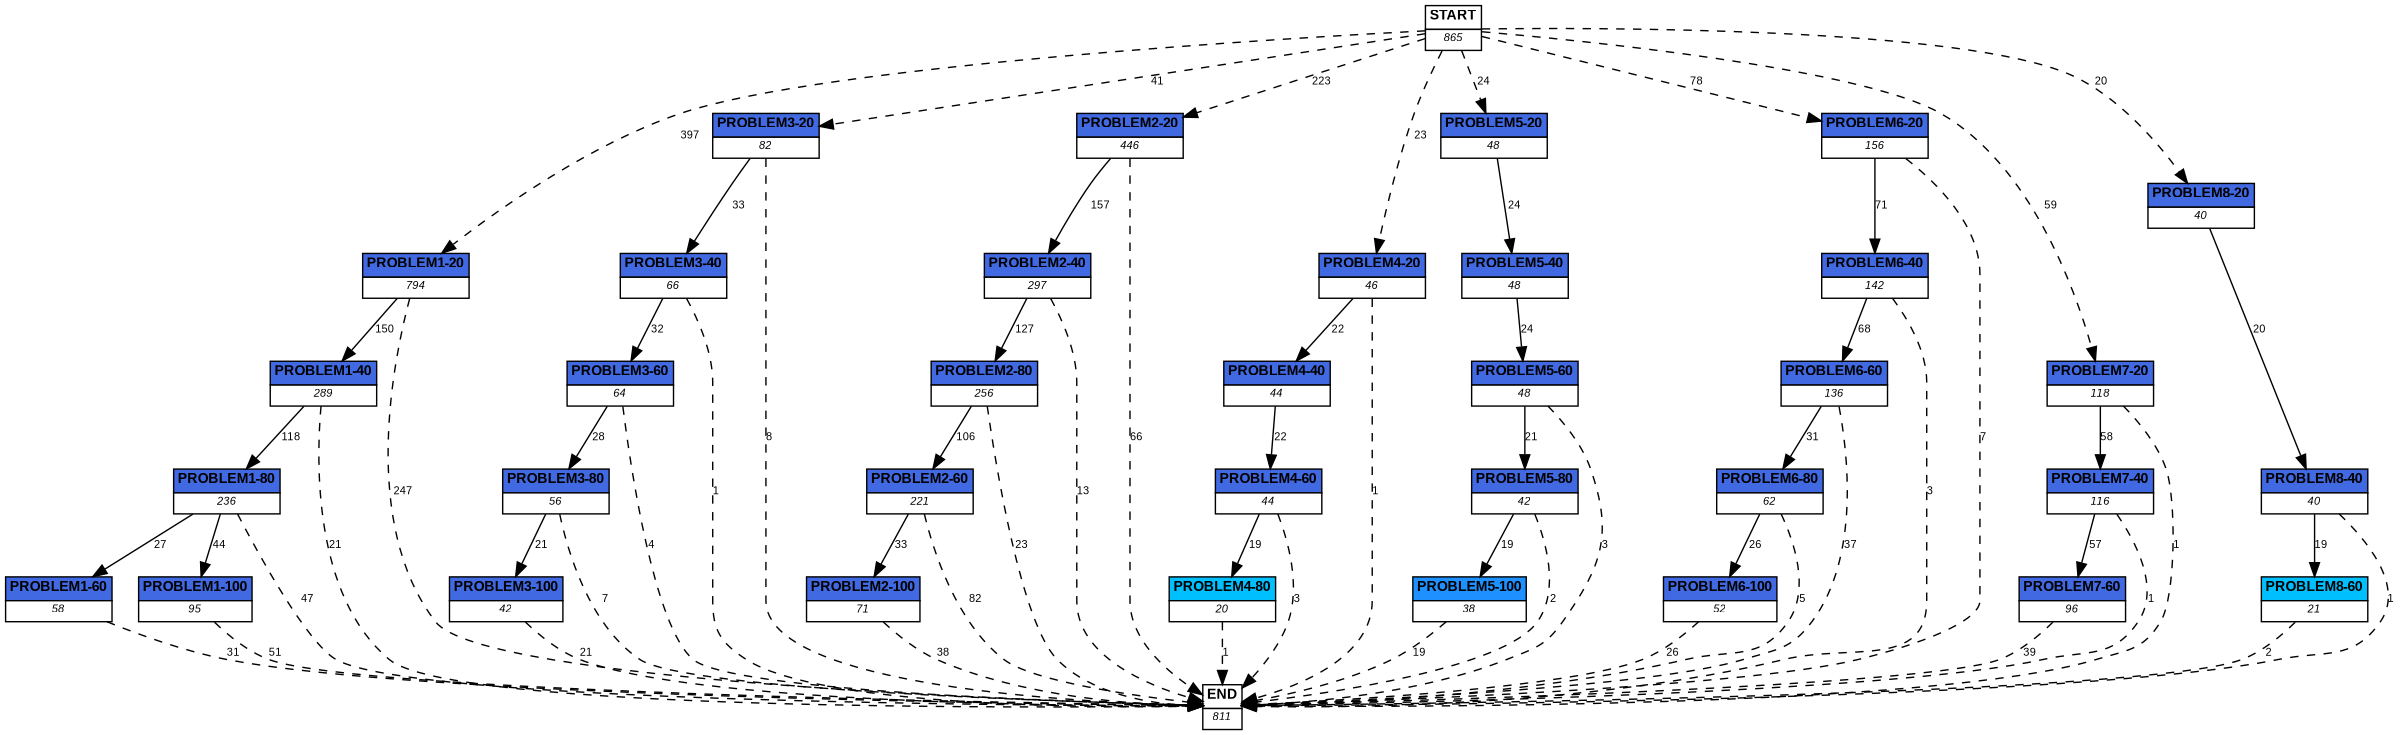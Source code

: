 digraph graphname {
	dpi = 150
	size="16,11!";
	margin = 0;
"PROBLEM1-20" [shape=plain, label=<<table border="0" cellborder="1" cellspacing="0"><tr><td bgcolor="royalblue"><FONT face="Arial" POINT-SIZE="10"><b>PROBLEM1-20</b></FONT></td></tr><tr><td bgcolor="white"><FONT face="Arial" POINT-SIZE="8"><i>794</i></FONT></td></tr></table>>]
"PROBLEM1-40" [shape=plain, label=<<table border="0" cellborder="1" cellspacing="0"><tr><td bgcolor="royalblue"><FONT face="Arial" POINT-SIZE="10"><b>PROBLEM1-40</b></FONT></td></tr><tr><td bgcolor="white"><FONT face="Arial" POINT-SIZE="8"><i>289</i></FONT></td></tr></table>>]
"PROBLEM1-60" [shape=plain, label=<<table border="0" cellborder="1" cellspacing="0"><tr><td bgcolor="royalblue"><FONT face="Arial" POINT-SIZE="10"><b>PROBLEM1-60</b></FONT></td></tr><tr><td bgcolor="white"><FONT face="Arial" POINT-SIZE="8"><i>58</i></FONT></td></tr></table>>]
"PROBLEM1-80" [shape=plain, label=<<table border="0" cellborder="1" cellspacing="0"><tr><td bgcolor="royalblue"><FONT face="Arial" POINT-SIZE="10"><b>PROBLEM1-80</b></FONT></td></tr><tr><td bgcolor="white"><FONT face="Arial" POINT-SIZE="8"><i>236</i></FONT></td></tr></table>>]
"PROBLEM1-100" [shape=plain, label=<<table border="0" cellborder="1" cellspacing="0"><tr><td bgcolor="royalblue"><FONT face="Arial" POINT-SIZE="10"><b>PROBLEM1-100</b></FONT></td></tr><tr><td bgcolor="white"><FONT face="Arial" POINT-SIZE="8"><i>95</i></FONT></td></tr></table>>]
"PROBLEM3-20" [shape=plain, label=<<table border="0" cellborder="1" cellspacing="0"><tr><td bgcolor="royalblue"><FONT face="Arial" POINT-SIZE="10"><b>PROBLEM3-20</b></FONT></td></tr><tr><td bgcolor="white"><FONT face="Arial" POINT-SIZE="8"><i>82</i></FONT></td></tr></table>>]
"PROBLEM3-40" [shape=plain, label=<<table border="0" cellborder="1" cellspacing="0"><tr><td bgcolor="royalblue"><FONT face="Arial" POINT-SIZE="10"><b>PROBLEM3-40</b></FONT></td></tr><tr><td bgcolor="white"><FONT face="Arial" POINT-SIZE="8"><i>66</i></FONT></td></tr></table>>]
"PROBLEM2-20" [shape=plain, label=<<table border="0" cellborder="1" cellspacing="0"><tr><td bgcolor="royalblue"><FONT face="Arial" POINT-SIZE="10"><b>PROBLEM2-20</b></FONT></td></tr><tr><td bgcolor="white"><FONT face="Arial" POINT-SIZE="8"><i>446</i></FONT></td></tr></table>>]
"PROBLEM2-40" [shape=plain, label=<<table border="0" cellborder="1" cellspacing="0"><tr><td bgcolor="royalblue"><FONT face="Arial" POINT-SIZE="10"><b>PROBLEM2-40</b></FONT></td></tr><tr><td bgcolor="white"><FONT face="Arial" POINT-SIZE="8"><i>297</i></FONT></td></tr></table>>]
"PROBLEM2-80" [shape=plain, label=<<table border="0" cellborder="1" cellspacing="0"><tr><td bgcolor="royalblue"><FONT face="Arial" POINT-SIZE="10"><b>PROBLEM2-80</b></FONT></td></tr><tr><td bgcolor="white"><FONT face="Arial" POINT-SIZE="8"><i>256</i></FONT></td></tr></table>>]
"PROBLEM2-60" [shape=plain, label=<<table border="0" cellborder="1" cellspacing="0"><tr><td bgcolor="royalblue"><FONT face="Arial" POINT-SIZE="10"><b>PROBLEM2-60</b></FONT></td></tr><tr><td bgcolor="white"><FONT face="Arial" POINT-SIZE="8"><i>221</i></FONT></td></tr></table>>]
"PROBLEM3-60" [shape=plain, label=<<table border="0" cellborder="1" cellspacing="0"><tr><td bgcolor="royalblue"><FONT face="Arial" POINT-SIZE="10"><b>PROBLEM3-60</b></FONT></td></tr><tr><td bgcolor="white"><FONT face="Arial" POINT-SIZE="8"><i>64</i></FONT></td></tr></table>>]
"PROBLEM3-80" [shape=plain, label=<<table border="0" cellborder="1" cellspacing="0"><tr><td bgcolor="royalblue"><FONT face="Arial" POINT-SIZE="10"><b>PROBLEM3-80</b></FONT></td></tr><tr><td bgcolor="white"><FONT face="Arial" POINT-SIZE="8"><i>56</i></FONT></td></tr></table>>]
"PROBLEM4-20" [shape=plain, label=<<table border="0" cellborder="1" cellspacing="0"><tr><td bgcolor="royalblue"><FONT face="Arial" POINT-SIZE="10"><b>PROBLEM4-20</b></FONT></td></tr><tr><td bgcolor="white"><FONT face="Arial" POINT-SIZE="8"><i>46</i></FONT></td></tr></table>>]
"PROBLEM4-40" [shape=plain, label=<<table border="0" cellborder="1" cellspacing="0"><tr><td bgcolor="royalblue"><FONT face="Arial" POINT-SIZE="10"><b>PROBLEM4-40</b></FONT></td></tr><tr><td bgcolor="white"><FONT face="Arial" POINT-SIZE="8"><i>44</i></FONT></td></tr></table>>]
"PROBLEM4-60" [shape=plain, label=<<table border="0" cellborder="1" cellspacing="0"><tr><td bgcolor="royalblue"><FONT face="Arial" POINT-SIZE="10"><b>PROBLEM4-60</b></FONT></td></tr><tr><td bgcolor="white"><FONT face="Arial" POINT-SIZE="8"><i>44</i></FONT></td></tr></table>>]
"PROBLEM4-80" [shape=plain, label=<<table border="0" cellborder="1" cellspacing="0"><tr><td bgcolor="deepskyblue"><FONT face="Arial" POINT-SIZE="10"><b>PROBLEM4-80</b></FONT></td></tr><tr><td bgcolor="white"><FONT face="Arial" POINT-SIZE="8"><i>20</i></FONT></td></tr></table>>]
"PROBLEM5-20" [shape=plain, label=<<table border="0" cellborder="1" cellspacing="0"><tr><td bgcolor="royalblue"><FONT face="Arial" POINT-SIZE="10"><b>PROBLEM5-20</b></FONT></td></tr><tr><td bgcolor="white"><FONT face="Arial" POINT-SIZE="8"><i>48</i></FONT></td></tr></table>>]
"PROBLEM5-40" [shape=plain, label=<<table border="0" cellborder="1" cellspacing="0"><tr><td bgcolor="royalblue"><FONT face="Arial" POINT-SIZE="10"><b>PROBLEM5-40</b></FONT></td></tr><tr><td bgcolor="white"><FONT face="Arial" POINT-SIZE="8"><i>48</i></FONT></td></tr></table>>]
"PROBLEM5-60" [shape=plain, label=<<table border="0" cellborder="1" cellspacing="0"><tr><td bgcolor="royalblue"><FONT face="Arial" POINT-SIZE="10"><b>PROBLEM5-60</b></FONT></td></tr><tr><td bgcolor="white"><FONT face="Arial" POINT-SIZE="8"><i>48</i></FONT></td></tr></table>>]
"PROBLEM5-80" [shape=plain, label=<<table border="0" cellborder="1" cellspacing="0"><tr><td bgcolor="royalblue"><FONT face="Arial" POINT-SIZE="10"><b>PROBLEM5-80</b></FONT></td></tr><tr><td bgcolor="white"><FONT face="Arial" POINT-SIZE="8"><i>42</i></FONT></td></tr></table>>]
"PROBLEM6-20" [shape=plain, label=<<table border="0" cellborder="1" cellspacing="0"><tr><td bgcolor="royalblue"><FONT face="Arial" POINT-SIZE="10"><b>PROBLEM6-20</b></FONT></td></tr><tr><td bgcolor="white"><FONT face="Arial" POINT-SIZE="8"><i>156</i></FONT></td></tr></table>>]
"PROBLEM6-40" [shape=plain, label=<<table border="0" cellborder="1" cellspacing="0"><tr><td bgcolor="royalblue"><FONT face="Arial" POINT-SIZE="10"><b>PROBLEM6-40</b></FONT></td></tr><tr><td bgcolor="white"><FONT face="Arial" POINT-SIZE="8"><i>142</i></FONT></td></tr></table>>]
"PROBLEM6-60" [shape=plain, label=<<table border="0" cellborder="1" cellspacing="0"><tr><td bgcolor="royalblue"><FONT face="Arial" POINT-SIZE="10"><b>PROBLEM6-60</b></FONT></td></tr><tr><td bgcolor="white"><FONT face="Arial" POINT-SIZE="8"><i>136</i></FONT></td></tr></table>>]
"PROBLEM6-80" [shape=plain, label=<<table border="0" cellborder="1" cellspacing="0"><tr><td bgcolor="royalblue"><FONT face="Arial" POINT-SIZE="10"><b>PROBLEM6-80</b></FONT></td></tr><tr><td bgcolor="white"><FONT face="Arial" POINT-SIZE="8"><i>62</i></FONT></td></tr></table>>]
"PROBLEM7-20" [shape=plain, label=<<table border="0" cellborder="1" cellspacing="0"><tr><td bgcolor="royalblue"><FONT face="Arial" POINT-SIZE="10"><b>PROBLEM7-20</b></FONT></td></tr><tr><td bgcolor="white"><FONT face="Arial" POINT-SIZE="8"><i>118</i></FONT></td></tr></table>>]
"PROBLEM7-40" [shape=plain, label=<<table border="0" cellborder="1" cellspacing="0"><tr><td bgcolor="royalblue"><FONT face="Arial" POINT-SIZE="10"><b>PROBLEM7-40</b></FONT></td></tr><tr><td bgcolor="white"><FONT face="Arial" POINT-SIZE="8"><i>116</i></FONT></td></tr></table>>]
"PROBLEM7-60" [shape=plain, label=<<table border="0" cellborder="1" cellspacing="0"><tr><td bgcolor="royalblue"><FONT face="Arial" POINT-SIZE="10"><b>PROBLEM7-60</b></FONT></td></tr><tr><td bgcolor="white"><FONT face="Arial" POINT-SIZE="8"><i>96</i></FONT></td></tr></table>>]
"PROBLEM8-20" [shape=plain, label=<<table border="0" cellborder="1" cellspacing="0"><tr><td bgcolor="royalblue"><FONT face="Arial" POINT-SIZE="10"><b>PROBLEM8-20</b></FONT></td></tr><tr><td bgcolor="white"><FONT face="Arial" POINT-SIZE="8"><i>40</i></FONT></td></tr></table>>]
"PROBLEM8-40" [shape=plain, label=<<table border="0" cellborder="1" cellspacing="0"><tr><td bgcolor="royalblue"><FONT face="Arial" POINT-SIZE="10"><b>PROBLEM8-40</b></FONT></td></tr><tr><td bgcolor="white"><FONT face="Arial" POINT-SIZE="8"><i>40</i></FONT></td></tr></table>>]
"PROBLEM8-60" [shape=plain, label=<<table border="0" cellborder="1" cellspacing="0"><tr><td bgcolor="deepskyblue"><FONT face="Arial" POINT-SIZE="10"><b>PROBLEM8-60</b></FONT></td></tr><tr><td bgcolor="white"><FONT face="Arial" POINT-SIZE="8"><i>21</i></FONT></td></tr></table>>]
"PROBLEM2-100" [shape=plain, label=<<table border="0" cellborder="1" cellspacing="0"><tr><td bgcolor="royalblue"><FONT face="Arial" POINT-SIZE="10"><b>PROBLEM2-100</b></FONT></td></tr><tr><td bgcolor="white"><FONT face="Arial" POINT-SIZE="8"><i>71</i></FONT></td></tr></table>>]
"PROBLEM3-100" [shape=plain, label=<<table border="0" cellborder="1" cellspacing="0"><tr><td bgcolor="royalblue"><FONT face="Arial" POINT-SIZE="10"><b>PROBLEM3-100</b></FONT></td></tr><tr><td bgcolor="white"><FONT face="Arial" POINT-SIZE="8"><i>42</i></FONT></td></tr></table>>]
"PROBLEM5-100" [shape=plain, label=<<table border="0" cellborder="1" cellspacing="0"><tr><td bgcolor="dodgerblue"><FONT face="Arial" POINT-SIZE="10"><b>PROBLEM5-100</b></FONT></td></tr><tr><td bgcolor="white"><FONT face="Arial" POINT-SIZE="8"><i>38</i></FONT></td></tr></table>>]
"PROBLEM6-100" [shape=plain, label=<<table border="0" cellborder="1" cellspacing="0"><tr><td bgcolor="royalblue"><FONT face="Arial" POINT-SIZE="10"><b>PROBLEM6-100</b></FONT></td></tr><tr><td bgcolor="white"><FONT face="Arial" POINT-SIZE="8"><i>52</i></FONT></td></tr></table>>]
"START" [shape=plain, label=<<table border="0" cellborder="1" cellspacing="0"><tr><td bgcolor="white"><FONT face="Arial" POINT-SIZE="10"><b>START</b></FONT></td></tr><tr><td bgcolor="white"><FONT face="Arial" POINT-SIZE="8"><i>865</i></FONT></td></tr></table>>]
"END" [shape=plain, label=<<table border="0" cellborder="1" cellspacing="0"><tr><td bgcolor="white"><FONT face="Arial" POINT-SIZE="10"><b>END</b></FONT></td></tr><tr><td bgcolor="white"><FONT face="Arial" POINT-SIZE="8"><i>811</i></FONT></td></tr></table>>]
"PROBLEM1-20" -> "PROBLEM1-40" [ label ="150" labelfloat=false fontname="Arial" fontsize=8]
"PROBLEM1-20" -> "END" [ style = dashed label ="247" labelfloat=false fontname="Arial" fontsize=8]
"PROBLEM1-40" -> "PROBLEM1-80" [ label ="118" labelfloat=false fontname="Arial" fontsize=8]
"PROBLEM1-40" -> "END" [ style = dashed label ="21" labelfloat=false fontname="Arial" fontsize=8]
"PROBLEM1-60" -> "END" [ style = dashed label ="31" labelfloat=false fontname="Arial" fontsize=8]
"PROBLEM1-80" -> "PROBLEM1-60" [ label ="27" labelfloat=false fontname="Arial" fontsize=8]
"PROBLEM1-80" -> "PROBLEM1-100" [ label ="44" labelfloat=false fontname="Arial" fontsize=8]
"PROBLEM1-80" -> "END" [ style = dashed label ="47" labelfloat=false fontname="Arial" fontsize=8]
"PROBLEM1-100" -> "END" [ style = dashed label ="51" labelfloat=false fontname="Arial" fontsize=8]
"PROBLEM3-20" -> "PROBLEM3-40" [ label ="33" labelfloat=false fontname="Arial" fontsize=8]
"PROBLEM3-20" -> "END" [ style = dashed label ="8" labelfloat=false fontname="Arial" fontsize=8]
"PROBLEM3-40" -> "PROBLEM3-60" [ label ="32" labelfloat=false fontname="Arial" fontsize=8]
"PROBLEM3-40" -> "END" [ style = dashed label ="1" labelfloat=false fontname="Arial" fontsize=8]
"PROBLEM2-20" -> "PROBLEM2-40" [ label ="157" labelfloat=false fontname="Arial" fontsize=8]
"PROBLEM2-20" -> "END" [ style = dashed label ="66" labelfloat=false fontname="Arial" fontsize=8]
"PROBLEM2-40" -> "PROBLEM2-80" [ label ="127" labelfloat=false fontname="Arial" fontsize=8]
"PROBLEM2-40" -> "END" [ style = dashed label ="13" labelfloat=false fontname="Arial" fontsize=8]
"PROBLEM2-80" -> "PROBLEM2-60" [ label ="106" labelfloat=false fontname="Arial" fontsize=8]
"PROBLEM2-80" -> "END" [ style = dashed label ="23" labelfloat=false fontname="Arial" fontsize=8]
"PROBLEM2-60" -> "PROBLEM2-100" [ label ="33" labelfloat=false fontname="Arial" fontsize=8]
"PROBLEM2-60" -> "END" [ style = dashed label ="82" labelfloat=false fontname="Arial" fontsize=8]
"PROBLEM3-60" -> "PROBLEM3-80" [ label ="28" labelfloat=false fontname="Arial" fontsize=8]
"PROBLEM3-60" -> "END" [ style = dashed label ="4" labelfloat=false fontname="Arial" fontsize=8]
"PROBLEM3-80" -> "PROBLEM3-100" [ label ="21" labelfloat=false fontname="Arial" fontsize=8]
"PROBLEM3-80" -> "END" [ style = dashed label ="7" labelfloat=false fontname="Arial" fontsize=8]
"PROBLEM4-20" -> "PROBLEM4-40" [ label ="22" labelfloat=false fontname="Arial" fontsize=8]
"PROBLEM4-20" -> "END" [ style = dashed label ="1" labelfloat=false fontname="Arial" fontsize=8]
"PROBLEM4-40" -> "PROBLEM4-60" [ label ="22" labelfloat=false fontname="Arial" fontsize=8]
"PROBLEM4-60" -> "PROBLEM4-80" [ label ="19" labelfloat=false fontname="Arial" fontsize=8]
"PROBLEM4-60" -> "END" [ style = dashed label ="3" labelfloat=false fontname="Arial" fontsize=8]
"PROBLEM4-80" -> "END" [ style = dashed label ="1" labelfloat=false fontname="Arial" fontsize=8]
"PROBLEM5-20" -> "PROBLEM5-40" [ label ="24" labelfloat=false fontname="Arial" fontsize=8]
"PROBLEM5-40" -> "PROBLEM5-60" [ label ="24" labelfloat=false fontname="Arial" fontsize=8]
"PROBLEM5-60" -> "PROBLEM5-80" [ label ="21" labelfloat=false fontname="Arial" fontsize=8]
"PROBLEM5-60" -> "END" [ style = dashed label ="3" labelfloat=false fontname="Arial" fontsize=8]
"PROBLEM5-80" -> "PROBLEM5-100" [ label ="19" labelfloat=false fontname="Arial" fontsize=8]
"PROBLEM5-80" -> "END" [ style = dashed label ="2" labelfloat=false fontname="Arial" fontsize=8]
"PROBLEM6-20" -> "PROBLEM6-40" [ label ="71" labelfloat=false fontname="Arial" fontsize=8]
"PROBLEM6-20" -> "END" [ style = dashed label ="7" labelfloat=false fontname="Arial" fontsize=8]
"PROBLEM6-40" -> "PROBLEM6-60" [ label ="68" labelfloat=false fontname="Arial" fontsize=8]
"PROBLEM6-40" -> "END" [ style = dashed label ="3" labelfloat=false fontname="Arial" fontsize=8]
"PROBLEM6-60" -> "PROBLEM6-80" [ label ="31" labelfloat=false fontname="Arial" fontsize=8]
"PROBLEM6-60" -> "END" [ style = dashed label ="37" labelfloat=false fontname="Arial" fontsize=8]
"PROBLEM6-80" -> "PROBLEM6-100" [ label ="26" labelfloat=false fontname="Arial" fontsize=8]
"PROBLEM6-80" -> "END" [ style = dashed label ="5" labelfloat=false fontname="Arial" fontsize=8]
"PROBLEM7-20" -> "PROBLEM7-40" [ label ="58" labelfloat=false fontname="Arial" fontsize=8]
"PROBLEM7-20" -> "END" [ style = dashed label ="1" labelfloat=false fontname="Arial" fontsize=8]
"PROBLEM7-40" -> "PROBLEM7-60" [ label ="57" labelfloat=false fontname="Arial" fontsize=8]
"PROBLEM7-40" -> "END" [ style = dashed label ="1" labelfloat=false fontname="Arial" fontsize=8]
"PROBLEM7-60" -> "END" [ style = dashed label ="39" labelfloat=false fontname="Arial" fontsize=8]
"PROBLEM8-20" -> "PROBLEM8-40" [ label ="20" labelfloat=false fontname="Arial" fontsize=8]
"PROBLEM8-40" -> "PROBLEM8-60" [ label ="19" labelfloat=false fontname="Arial" fontsize=8]
"PROBLEM8-40" -> "END" [ style = dashed label ="1" labelfloat=false fontname="Arial" fontsize=8]
"PROBLEM8-60" -> "END" [ style = dashed label ="2" labelfloat=false fontname="Arial" fontsize=8]
"PROBLEM2-100" -> "END" [ style = dashed label ="38" labelfloat=false fontname="Arial" fontsize=8]
"PROBLEM3-100" -> "END" [ style = dashed label ="21" labelfloat=false fontname="Arial" fontsize=8]
"PROBLEM5-100" -> "END" [ style = dashed label ="19" labelfloat=false fontname="Arial" fontsize=8]
"PROBLEM6-100" -> "END" [ style = dashed label ="26" labelfloat=false fontname="Arial" fontsize=8]
"START" -> "PROBLEM1-20" [ style = dashed label ="397" labelfloat=false fontname="Arial" fontsize=8]
"START" -> "PROBLEM3-20" [ style = dashed label ="41" labelfloat=false fontname="Arial" fontsize=8]
"START" -> "PROBLEM2-20" [ style = dashed label ="223" labelfloat=false fontname="Arial" fontsize=8]
"START" -> "PROBLEM4-20" [ style = dashed label ="23" labelfloat=false fontname="Arial" fontsize=8]
"START" -> "PROBLEM5-20" [ style = dashed label ="24" labelfloat=false fontname="Arial" fontsize=8]
"START" -> "PROBLEM6-20" [ style = dashed label ="78" labelfloat=false fontname="Arial" fontsize=8]
"START" -> "PROBLEM7-20" [ style = dashed label ="59" labelfloat=false fontname="Arial" fontsize=8]
"START" -> "PROBLEM8-20" [ style = dashed label ="20" labelfloat=false fontname="Arial" fontsize=8]
}